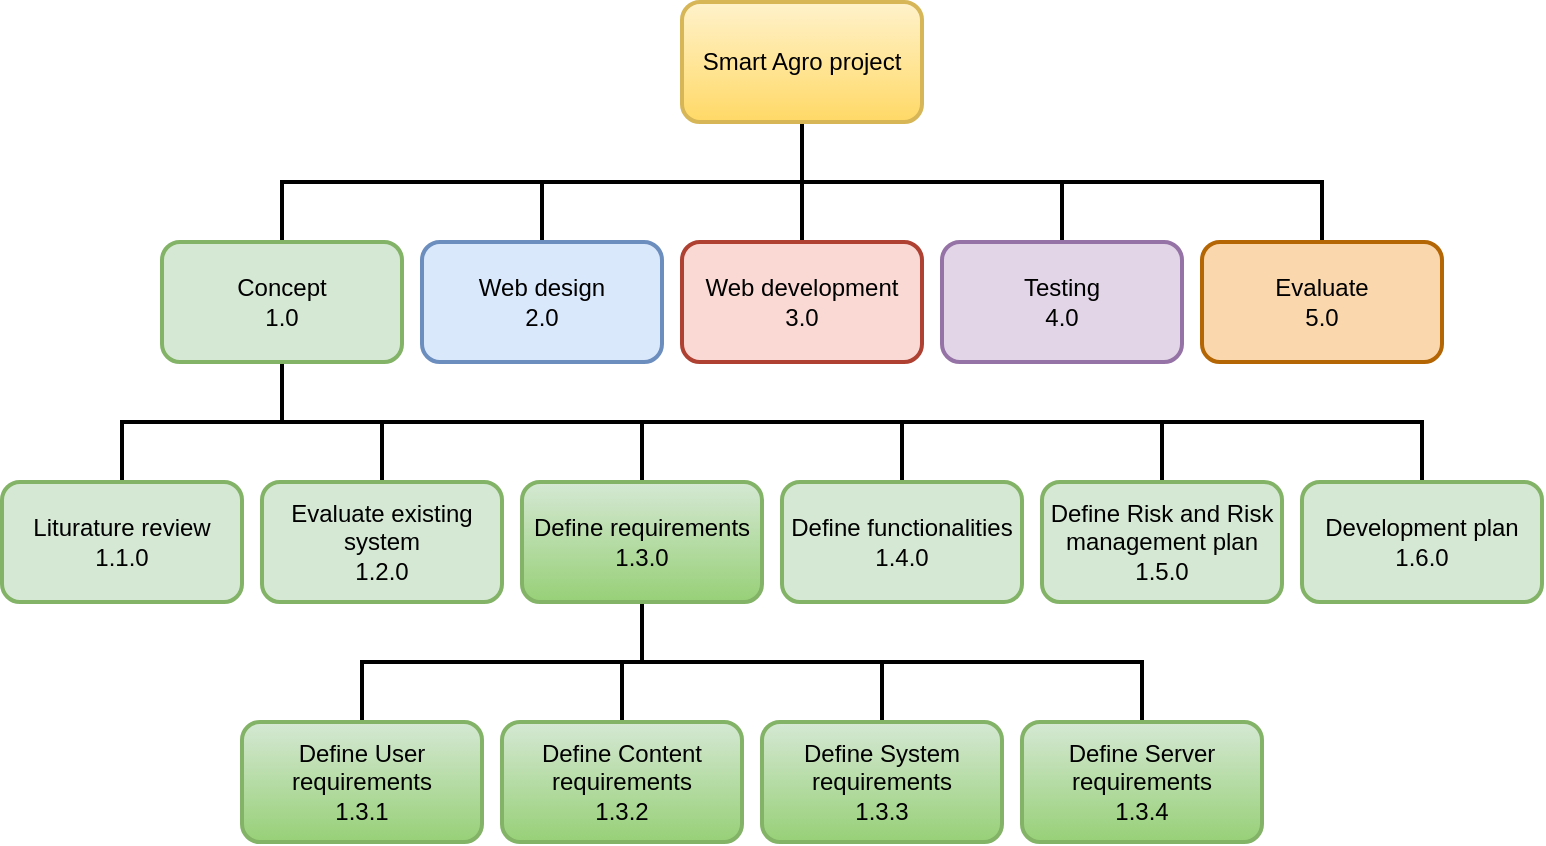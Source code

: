 <mxfile version="14.4.3" type="device"><diagram id="C5RBs43oDa-KdzZeNtuy" name="Page-1"><mxGraphModel dx="868" dy="520" grid="1" gridSize="10" guides="1" tooltips="1" connect="1" arrows="1" fold="1" page="1" pageScale="1" pageWidth="827" pageHeight="1169" math="0" shadow="0"><root><mxCell id="WIyWlLk6GJQsqaUBKTNV-0"/><mxCell id="WIyWlLk6GJQsqaUBKTNV-1" parent="WIyWlLk6GJQsqaUBKTNV-0"/><mxCell id="oklh9TS50vxq3gS6D6Fq-2" style="edgeStyle=orthogonalEdgeStyle;rounded=0;orthogonalLoop=1;jettySize=auto;html=1;strokeWidth=2;entryX=0.5;entryY=0;entryDx=0;entryDy=0;endArrow=none;endFill=0;" parent="WIyWlLk6GJQsqaUBKTNV-1" source="oklh9TS50vxq3gS6D6Fq-0" target="oklh9TS50vxq3gS6D6Fq-1" edge="1"><mxGeometry relative="1" as="geometry"><mxPoint x="400" y="170" as="targetPoint"/><Array as="points"><mxPoint x="420" y="170"/><mxPoint x="160" y="170"/></Array></mxGeometry></mxCell><mxCell id="oklh9TS50vxq3gS6D6Fq-4" style="edgeStyle=orthogonalEdgeStyle;rounded=0;orthogonalLoop=1;jettySize=auto;html=1;entryX=0.5;entryY=0;entryDx=0;entryDy=0;strokeWidth=2;endArrow=none;endFill=0;" parent="WIyWlLk6GJQsqaUBKTNV-1" source="oklh9TS50vxq3gS6D6Fq-0" target="oklh9TS50vxq3gS6D6Fq-3" edge="1"><mxGeometry relative="1" as="geometry"><Array as="points"><mxPoint x="420" y="170"/><mxPoint x="290" y="170"/></Array></mxGeometry></mxCell><mxCell id="oklh9TS50vxq3gS6D6Fq-7" style="edgeStyle=orthogonalEdgeStyle;rounded=0;orthogonalLoop=1;jettySize=auto;html=1;endArrow=none;endFill=0;strokeWidth=2;" parent="WIyWlLk6GJQsqaUBKTNV-1" source="oklh9TS50vxq3gS6D6Fq-0" target="oklh9TS50vxq3gS6D6Fq-5" edge="1"><mxGeometry relative="1" as="geometry"/></mxCell><mxCell id="oklh9TS50vxq3gS6D6Fq-8" style="edgeStyle=orthogonalEdgeStyle;rounded=0;orthogonalLoop=1;jettySize=auto;html=1;endArrow=none;endFill=0;strokeWidth=2;entryX=0.5;entryY=0;entryDx=0;entryDy=0;" parent="WIyWlLk6GJQsqaUBKTNV-1" source="oklh9TS50vxq3gS6D6Fq-0" target="oklh9TS50vxq3gS6D6Fq-6" edge="1"><mxGeometry relative="1" as="geometry"><Array as="points"><mxPoint x="420" y="170"/><mxPoint x="680" y="170"/></Array></mxGeometry></mxCell><mxCell id="CDsjOUoVFag5KxQDR7Gz-1" style="edgeStyle=orthogonalEdgeStyle;rounded=0;orthogonalLoop=1;jettySize=auto;html=1;strokeWidth=2;endArrow=none;endFill=0;" edge="1" parent="WIyWlLk6GJQsqaUBKTNV-1" source="oklh9TS50vxq3gS6D6Fq-0" target="CDsjOUoVFag5KxQDR7Gz-0"><mxGeometry relative="1" as="geometry"><Array as="points"><mxPoint x="420" y="170"/><mxPoint x="550" y="170"/></Array></mxGeometry></mxCell><mxCell id="oklh9TS50vxq3gS6D6Fq-0" value="Smart Agro project" style="rounded=1;whiteSpace=wrap;html=1;strokeWidth=2;gradientColor=#ffd966;fillColor=#fff2cc;strokeColor=#d6b656;" parent="WIyWlLk6GJQsqaUBKTNV-1" vertex="1"><mxGeometry x="360" y="80" width="120" height="60" as="geometry"/></mxCell><mxCell id="oklh9TS50vxq3gS6D6Fq-13" style="edgeStyle=orthogonalEdgeStyle;rounded=0;orthogonalLoop=1;jettySize=auto;html=1;endArrow=none;endFill=0;strokeWidth=2;" parent="WIyWlLk6GJQsqaUBKTNV-1" source="oklh9TS50vxq3gS6D6Fq-1" target="oklh9TS50vxq3gS6D6Fq-11" edge="1"><mxGeometry relative="1" as="geometry"/></mxCell><mxCell id="oklh9TS50vxq3gS6D6Fq-14" style="edgeStyle=orthogonalEdgeStyle;rounded=0;orthogonalLoop=1;jettySize=auto;html=1;entryX=0.5;entryY=0;entryDx=0;entryDy=0;endArrow=none;endFill=0;strokeWidth=2;" parent="WIyWlLk6GJQsqaUBKTNV-1" source="oklh9TS50vxq3gS6D6Fq-1" target="oklh9TS50vxq3gS6D6Fq-9" edge="1"><mxGeometry relative="1" as="geometry"><Array as="points"><mxPoint x="160" y="290"/><mxPoint x="210" y="290"/></Array></mxGeometry></mxCell><mxCell id="oklh9TS50vxq3gS6D6Fq-15" style="edgeStyle=orthogonalEdgeStyle;rounded=0;orthogonalLoop=1;jettySize=auto;html=1;entryX=0.5;entryY=0;entryDx=0;entryDy=0;endArrow=none;endFill=0;strokeWidth=2;" parent="WIyWlLk6GJQsqaUBKTNV-1" source="oklh9TS50vxq3gS6D6Fq-1" target="oklh9TS50vxq3gS6D6Fq-10" edge="1"><mxGeometry relative="1" as="geometry"><Array as="points"><mxPoint x="160" y="290"/><mxPoint x="340" y="290"/></Array></mxGeometry></mxCell><mxCell id="oklh9TS50vxq3gS6D6Fq-16" style="edgeStyle=orthogonalEdgeStyle;rounded=0;orthogonalLoop=1;jettySize=auto;html=1;entryX=0.5;entryY=0;entryDx=0;entryDy=0;endArrow=none;endFill=0;strokeWidth=2;" parent="WIyWlLk6GJQsqaUBKTNV-1" source="oklh9TS50vxq3gS6D6Fq-1" target="oklh9TS50vxq3gS6D6Fq-12" edge="1"><mxGeometry relative="1" as="geometry"><Array as="points"><mxPoint x="160" y="290"/><mxPoint x="470" y="290"/></Array></mxGeometry></mxCell><mxCell id="oklh9TS50vxq3gS6D6Fq-19" style="edgeStyle=orthogonalEdgeStyle;rounded=0;orthogonalLoop=1;jettySize=auto;html=1;entryX=0.5;entryY=0;entryDx=0;entryDy=0;endArrow=none;endFill=0;strokeWidth=2;" parent="WIyWlLk6GJQsqaUBKTNV-1" source="oklh9TS50vxq3gS6D6Fq-1" target="oklh9TS50vxq3gS6D6Fq-17" edge="1"><mxGeometry relative="1" as="geometry"><Array as="points"><mxPoint x="160" y="290"/><mxPoint x="600" y="290"/></Array></mxGeometry></mxCell><mxCell id="oklh9TS50vxq3gS6D6Fq-20" style="edgeStyle=orthogonalEdgeStyle;rounded=0;orthogonalLoop=1;jettySize=auto;html=1;entryX=0.5;entryY=0;entryDx=0;entryDy=0;endArrow=none;endFill=0;strokeWidth=2;" parent="WIyWlLk6GJQsqaUBKTNV-1" source="oklh9TS50vxq3gS6D6Fq-1" target="oklh9TS50vxq3gS6D6Fq-18" edge="1"><mxGeometry relative="1" as="geometry"><Array as="points"><mxPoint x="160" y="290"/><mxPoint x="730" y="290"/></Array></mxGeometry></mxCell><mxCell id="oklh9TS50vxq3gS6D6Fq-1" value="Concept&lt;br&gt;1.0" style="rounded=1;whiteSpace=wrap;html=1;strokeWidth=2;fillColor=#d5e8d4;strokeColor=#82b366;" parent="WIyWlLk6GJQsqaUBKTNV-1" vertex="1"><mxGeometry x="100" y="200" width="120" height="60" as="geometry"/></mxCell><mxCell id="oklh9TS50vxq3gS6D6Fq-3" value="Web design&lt;br&gt;2.0" style="rounded=1;whiteSpace=wrap;html=1;strokeWidth=2;fillColor=#dae8fc;strokeColor=#6c8ebf;" parent="WIyWlLk6GJQsqaUBKTNV-1" vertex="1"><mxGeometry x="230" y="200" width="120" height="60" as="geometry"/></mxCell><mxCell id="oklh9TS50vxq3gS6D6Fq-5" value="Web development&lt;br&gt;3.0" style="rounded=1;whiteSpace=wrap;html=1;strokeWidth=2;fillColor=#fad9d5;strokeColor=#ae4132;" parent="WIyWlLk6GJQsqaUBKTNV-1" vertex="1"><mxGeometry x="360" y="200" width="120" height="60" as="geometry"/></mxCell><mxCell id="oklh9TS50vxq3gS6D6Fq-6" value="Evaluate&lt;br&gt;5.0" style="rounded=1;whiteSpace=wrap;html=1;strokeWidth=2;fillColor=#fad7ac;strokeColor=#b46504;" parent="WIyWlLk6GJQsqaUBKTNV-1" vertex="1"><mxGeometry x="620" y="200" width="120" height="60" as="geometry"/></mxCell><mxCell id="oklh9TS50vxq3gS6D6Fq-9" value="Evaluate existing system&lt;br&gt;1.2.0" style="rounded=1;whiteSpace=wrap;html=1;strokeWidth=2;fillColor=#d5e8d4;strokeColor=#82b366;" parent="WIyWlLk6GJQsqaUBKTNV-1" vertex="1"><mxGeometry x="150" y="320" width="120" height="60" as="geometry"/></mxCell><mxCell id="oklh9TS50vxq3gS6D6Fq-25" style="edgeStyle=orthogonalEdgeStyle;rounded=0;orthogonalLoop=1;jettySize=auto;html=1;endArrow=none;endFill=0;strokeWidth=2;" parent="WIyWlLk6GJQsqaUBKTNV-1" source="oklh9TS50vxq3gS6D6Fq-10" target="oklh9TS50vxq3gS6D6Fq-21" edge="1"><mxGeometry relative="1" as="geometry"><Array as="points"><mxPoint x="340" y="410"/><mxPoint x="200" y="410"/></Array></mxGeometry></mxCell><mxCell id="oklh9TS50vxq3gS6D6Fq-26" style="edgeStyle=orthogonalEdgeStyle;rounded=0;orthogonalLoop=1;jettySize=auto;html=1;entryX=0.5;entryY=0;entryDx=0;entryDy=0;endArrow=none;endFill=0;strokeWidth=2;" parent="WIyWlLk6GJQsqaUBKTNV-1" source="oklh9TS50vxq3gS6D6Fq-10" target="oklh9TS50vxq3gS6D6Fq-24" edge="1"><mxGeometry relative="1" as="geometry"/></mxCell><mxCell id="oklh9TS50vxq3gS6D6Fq-27" style="edgeStyle=orthogonalEdgeStyle;rounded=0;orthogonalLoop=1;jettySize=auto;html=1;entryX=0.5;entryY=0;entryDx=0;entryDy=0;endArrow=none;endFill=0;strokeWidth=2;" parent="WIyWlLk6GJQsqaUBKTNV-1" source="oklh9TS50vxq3gS6D6Fq-10" target="oklh9TS50vxq3gS6D6Fq-23" edge="1"><mxGeometry relative="1" as="geometry"/></mxCell><mxCell id="oklh9TS50vxq3gS6D6Fq-28" style="edgeStyle=orthogonalEdgeStyle;rounded=0;orthogonalLoop=1;jettySize=auto;html=1;entryX=0.5;entryY=0;entryDx=0;entryDy=0;endArrow=none;endFill=0;strokeWidth=2;" parent="WIyWlLk6GJQsqaUBKTNV-1" source="oklh9TS50vxq3gS6D6Fq-10" target="oklh9TS50vxq3gS6D6Fq-22" edge="1"><mxGeometry relative="1" as="geometry"><Array as="points"><mxPoint x="340" y="410"/><mxPoint x="590" y="410"/></Array></mxGeometry></mxCell><mxCell id="oklh9TS50vxq3gS6D6Fq-10" value="Define requirements&lt;br&gt;1.3.0" style="rounded=1;whiteSpace=wrap;html=1;strokeWidth=2;fillColor=#d5e8d4;strokeColor=#82b366;gradientColor=#97d077;" parent="WIyWlLk6GJQsqaUBKTNV-1" vertex="1"><mxGeometry x="280" y="320" width="120" height="60" as="geometry"/></mxCell><mxCell id="oklh9TS50vxq3gS6D6Fq-11" value="Liturature review&lt;br&gt;1.1.0" style="rounded=1;whiteSpace=wrap;html=1;strokeWidth=2;fillColor=#d5e8d4;strokeColor=#82b366;" parent="WIyWlLk6GJQsqaUBKTNV-1" vertex="1"><mxGeometry x="20" y="320" width="120" height="60" as="geometry"/></mxCell><mxCell id="oklh9TS50vxq3gS6D6Fq-12" value="Define functionalities&lt;br&gt;1.4.0" style="rounded=1;whiteSpace=wrap;html=1;strokeWidth=2;fillColor=#d5e8d4;strokeColor=#82b366;" parent="WIyWlLk6GJQsqaUBKTNV-1" vertex="1"><mxGeometry x="410" y="320" width="120" height="60" as="geometry"/></mxCell><mxCell id="oklh9TS50vxq3gS6D6Fq-17" value="Define Risk and Risk management plan&lt;br&gt;1.5.0" style="rounded=1;whiteSpace=wrap;html=1;strokeWidth=2;fillColor=#d5e8d4;strokeColor=#82b366;" parent="WIyWlLk6GJQsqaUBKTNV-1" vertex="1"><mxGeometry x="540" y="320" width="120" height="60" as="geometry"/></mxCell><mxCell id="oklh9TS50vxq3gS6D6Fq-18" value="Development plan 1.6.0" style="rounded=1;whiteSpace=wrap;html=1;strokeWidth=2;fillColor=#d5e8d4;strokeColor=#82b366;" parent="WIyWlLk6GJQsqaUBKTNV-1" vertex="1"><mxGeometry x="670" y="320" width="120" height="60" as="geometry"/></mxCell><mxCell id="oklh9TS50vxq3gS6D6Fq-21" value="Define User requirements&lt;br&gt;1.3.1" style="rounded=1;whiteSpace=wrap;html=1;strokeWidth=2;fillColor=#d5e8d4;strokeColor=#82b366;gradientColor=#97d077;" parent="WIyWlLk6GJQsqaUBKTNV-1" vertex="1"><mxGeometry x="140" y="440" width="120" height="60" as="geometry"/></mxCell><mxCell id="oklh9TS50vxq3gS6D6Fq-22" value="Define Server requirements&lt;br&gt;1.3.4" style="rounded=1;whiteSpace=wrap;html=1;strokeWidth=2;gradientColor=#97d077;fillColor=#d5e8d4;strokeColor=#82b366;" parent="WIyWlLk6GJQsqaUBKTNV-1" vertex="1"><mxGeometry x="530" y="440" width="120" height="60" as="geometry"/></mxCell><mxCell id="oklh9TS50vxq3gS6D6Fq-23" value="Define System requirements&lt;br&gt;1.3.3" style="rounded=1;whiteSpace=wrap;html=1;strokeWidth=2;gradientColor=#97d077;fillColor=#d5e8d4;strokeColor=#82b366;" parent="WIyWlLk6GJQsqaUBKTNV-1" vertex="1"><mxGeometry x="400" y="440" width="120" height="60" as="geometry"/></mxCell><mxCell id="oklh9TS50vxq3gS6D6Fq-24" value="Define Content requirements&lt;br&gt;1.3.2" style="rounded=1;whiteSpace=wrap;html=1;strokeWidth=2;gradientColor=#97d077;fillColor=#d5e8d4;strokeColor=#82b366;" parent="WIyWlLk6GJQsqaUBKTNV-1" vertex="1"><mxGeometry x="270" y="440" width="120" height="60" as="geometry"/></mxCell><mxCell id="CDsjOUoVFag5KxQDR7Gz-0" value="Testing&lt;br&gt;4.0" style="rounded=1;whiteSpace=wrap;html=1;strokeWidth=2;fillColor=#e1d5e7;strokeColor=#9673a6;" vertex="1" parent="WIyWlLk6GJQsqaUBKTNV-1"><mxGeometry x="490" y="200" width="120" height="60" as="geometry"/></mxCell></root></mxGraphModel></diagram></mxfile>